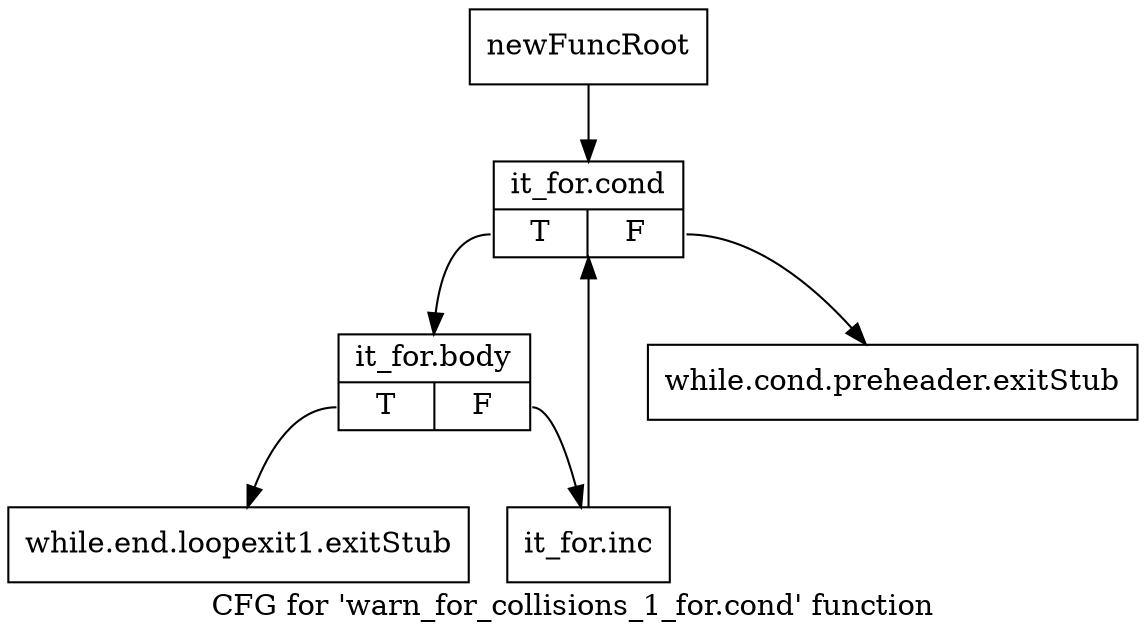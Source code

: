 digraph "CFG for 'warn_for_collisions_1_for.cond' function" {
	label="CFG for 'warn_for_collisions_1_for.cond' function";

	Node0xa14a720 [shape=record,label="{newFuncRoot}"];
	Node0xa14a720 -> Node0xa14a810;
	Node0xa14a770 [shape=record,label="{while.cond.preheader.exitStub}"];
	Node0xa14a7c0 [shape=record,label="{while.end.loopexit1.exitStub}"];
	Node0xa14a810 [shape=record,label="{it_for.cond|{<s0>T|<s1>F}}"];
	Node0xa14a810:s0 -> Node0xa14a860;
	Node0xa14a810:s1 -> Node0xa14a770;
	Node0xa14a860 [shape=record,label="{it_for.body|{<s0>T|<s1>F}}"];
	Node0xa14a860:s0 -> Node0xa14a7c0;
	Node0xa14a860:s1 -> Node0xa14a8b0;
	Node0xa14a8b0 [shape=record,label="{it_for.inc}"];
	Node0xa14a8b0 -> Node0xa14a810;
}
